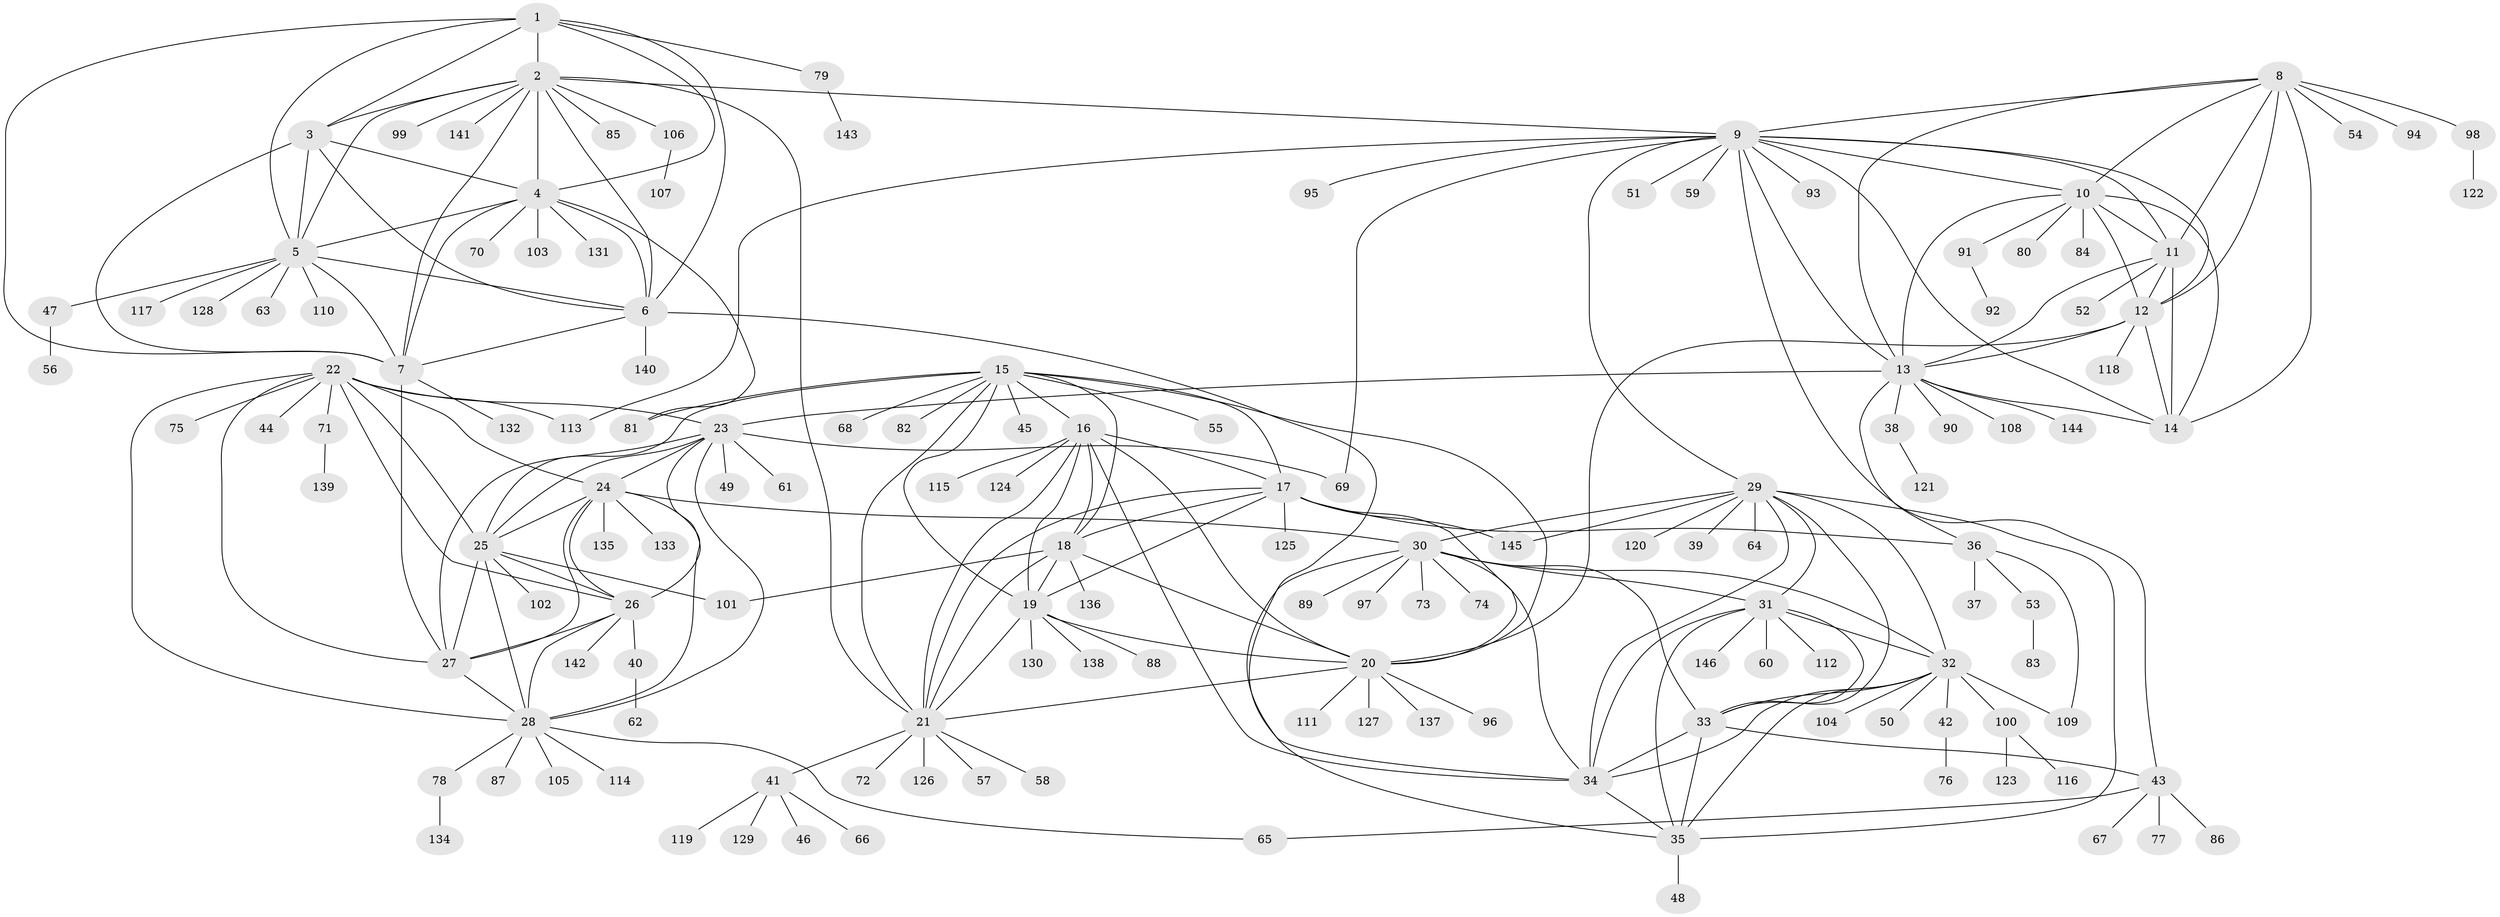 // coarse degree distribution, {6: 0.0603448275862069, 10: 0.034482758620689655, 5: 0.02586206896551724, 11: 0.017241379310344827, 9: 0.02586206896551724, 7: 0.02586206896551724, 12: 0.017241379310344827, 13: 0.008620689655172414, 8: 0.02586206896551724, 1: 0.6724137931034483, 4: 0.008620689655172414, 2: 0.07758620689655173}
// Generated by graph-tools (version 1.1) at 2025/42/03/06/25 10:42:14]
// undirected, 146 vertices, 235 edges
graph export_dot {
graph [start="1"]
  node [color=gray90,style=filled];
  1;
  2;
  3;
  4;
  5;
  6;
  7;
  8;
  9;
  10;
  11;
  12;
  13;
  14;
  15;
  16;
  17;
  18;
  19;
  20;
  21;
  22;
  23;
  24;
  25;
  26;
  27;
  28;
  29;
  30;
  31;
  32;
  33;
  34;
  35;
  36;
  37;
  38;
  39;
  40;
  41;
  42;
  43;
  44;
  45;
  46;
  47;
  48;
  49;
  50;
  51;
  52;
  53;
  54;
  55;
  56;
  57;
  58;
  59;
  60;
  61;
  62;
  63;
  64;
  65;
  66;
  67;
  68;
  69;
  70;
  71;
  72;
  73;
  74;
  75;
  76;
  77;
  78;
  79;
  80;
  81;
  82;
  83;
  84;
  85;
  86;
  87;
  88;
  89;
  90;
  91;
  92;
  93;
  94;
  95;
  96;
  97;
  98;
  99;
  100;
  101;
  102;
  103;
  104;
  105;
  106;
  107;
  108;
  109;
  110;
  111;
  112;
  113;
  114;
  115;
  116;
  117;
  118;
  119;
  120;
  121;
  122;
  123;
  124;
  125;
  126;
  127;
  128;
  129;
  130;
  131;
  132;
  133;
  134;
  135;
  136;
  137;
  138;
  139;
  140;
  141;
  142;
  143;
  144;
  145;
  146;
  1 -- 2;
  1 -- 3;
  1 -- 4;
  1 -- 5;
  1 -- 6;
  1 -- 7;
  1 -- 79;
  2 -- 3;
  2 -- 4;
  2 -- 5;
  2 -- 6;
  2 -- 7;
  2 -- 9;
  2 -- 21;
  2 -- 85;
  2 -- 99;
  2 -- 106;
  2 -- 141;
  3 -- 4;
  3 -- 5;
  3 -- 6;
  3 -- 7;
  4 -- 5;
  4 -- 6;
  4 -- 7;
  4 -- 70;
  4 -- 81;
  4 -- 103;
  4 -- 131;
  5 -- 6;
  5 -- 7;
  5 -- 47;
  5 -- 63;
  5 -- 110;
  5 -- 117;
  5 -- 128;
  6 -- 7;
  6 -- 34;
  6 -- 140;
  7 -- 27;
  7 -- 132;
  8 -- 9;
  8 -- 10;
  8 -- 11;
  8 -- 12;
  8 -- 13;
  8 -- 14;
  8 -- 54;
  8 -- 94;
  8 -- 98;
  9 -- 10;
  9 -- 11;
  9 -- 12;
  9 -- 13;
  9 -- 14;
  9 -- 29;
  9 -- 43;
  9 -- 51;
  9 -- 59;
  9 -- 69;
  9 -- 93;
  9 -- 95;
  9 -- 113;
  10 -- 11;
  10 -- 12;
  10 -- 13;
  10 -- 14;
  10 -- 80;
  10 -- 84;
  10 -- 91;
  11 -- 12;
  11 -- 13;
  11 -- 14;
  11 -- 52;
  12 -- 13;
  12 -- 14;
  12 -- 20;
  12 -- 118;
  13 -- 14;
  13 -- 23;
  13 -- 36;
  13 -- 38;
  13 -- 90;
  13 -- 108;
  13 -- 144;
  15 -- 16;
  15 -- 17;
  15 -- 18;
  15 -- 19;
  15 -- 20;
  15 -- 21;
  15 -- 25;
  15 -- 45;
  15 -- 55;
  15 -- 68;
  15 -- 81;
  15 -- 82;
  16 -- 17;
  16 -- 18;
  16 -- 19;
  16 -- 20;
  16 -- 21;
  16 -- 34;
  16 -- 115;
  16 -- 124;
  17 -- 18;
  17 -- 19;
  17 -- 20;
  17 -- 21;
  17 -- 36;
  17 -- 125;
  17 -- 145;
  18 -- 19;
  18 -- 20;
  18 -- 21;
  18 -- 101;
  18 -- 136;
  19 -- 20;
  19 -- 21;
  19 -- 88;
  19 -- 130;
  19 -- 138;
  20 -- 21;
  20 -- 96;
  20 -- 111;
  20 -- 127;
  20 -- 137;
  21 -- 41;
  21 -- 57;
  21 -- 58;
  21 -- 72;
  21 -- 126;
  22 -- 23;
  22 -- 24;
  22 -- 25;
  22 -- 26;
  22 -- 27;
  22 -- 28;
  22 -- 44;
  22 -- 71;
  22 -- 75;
  22 -- 113;
  23 -- 24;
  23 -- 25;
  23 -- 26;
  23 -- 27;
  23 -- 28;
  23 -- 49;
  23 -- 61;
  23 -- 69;
  24 -- 25;
  24 -- 26;
  24 -- 27;
  24 -- 28;
  24 -- 30;
  24 -- 133;
  24 -- 135;
  25 -- 26;
  25 -- 27;
  25 -- 28;
  25 -- 101;
  25 -- 102;
  26 -- 27;
  26 -- 28;
  26 -- 40;
  26 -- 142;
  27 -- 28;
  28 -- 65;
  28 -- 78;
  28 -- 87;
  28 -- 105;
  28 -- 114;
  29 -- 30;
  29 -- 31;
  29 -- 32;
  29 -- 33;
  29 -- 34;
  29 -- 35;
  29 -- 39;
  29 -- 64;
  29 -- 120;
  29 -- 145;
  30 -- 31;
  30 -- 32;
  30 -- 33;
  30 -- 34;
  30 -- 35;
  30 -- 73;
  30 -- 74;
  30 -- 89;
  30 -- 97;
  31 -- 32;
  31 -- 33;
  31 -- 34;
  31 -- 35;
  31 -- 60;
  31 -- 112;
  31 -- 146;
  32 -- 33;
  32 -- 34;
  32 -- 35;
  32 -- 42;
  32 -- 50;
  32 -- 100;
  32 -- 104;
  32 -- 109;
  33 -- 34;
  33 -- 35;
  33 -- 43;
  34 -- 35;
  35 -- 48;
  36 -- 37;
  36 -- 53;
  36 -- 109;
  38 -- 121;
  40 -- 62;
  41 -- 46;
  41 -- 66;
  41 -- 119;
  41 -- 129;
  42 -- 76;
  43 -- 65;
  43 -- 67;
  43 -- 77;
  43 -- 86;
  47 -- 56;
  53 -- 83;
  71 -- 139;
  78 -- 134;
  79 -- 143;
  91 -- 92;
  98 -- 122;
  100 -- 116;
  100 -- 123;
  106 -- 107;
}
